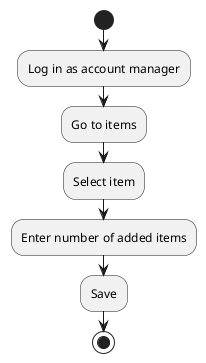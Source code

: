 @startuml
'https://plantuml.com/activity-diagram-beta

start
:Log in as account manager;
:Go to items;
:Select item;
:Enter number of added items;
:Save;
stop

@enduml
